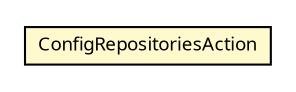 #!/usr/local/bin/dot
#
# Class diagram 
# Generated by UMLGraph version R5_6 (http://www.umlgraph.org/)
#

digraph G {
	edge [fontname="Trebuchet MS",fontsize=10,labelfontname="Trebuchet MS",labelfontsize=10];
	node [fontname="Trebuchet MS",fontsize=10,shape=plaintext];
	nodesep=0.25;
	ranksep=0.5;
	// se.cambio.cds.gdl.editor.view.menubar.ConfigRepositoriesAction
	c117552 [label=<<table title="se.cambio.cds.gdl.editor.view.menubar.ConfigRepositoriesAction" border="0" cellborder="1" cellspacing="0" cellpadding="2" port="p" bgcolor="lemonChiffon" href="./ConfigRepositoriesAction.html">
		<tr><td><table border="0" cellspacing="0" cellpadding="1">
<tr><td align="center" balign="center"><font face="Trebuchet MS"> ConfigRepositoriesAction </font></td></tr>
		</table></td></tr>
		</table>>, URL="./ConfigRepositoriesAction.html", fontname="Trebuchet MS", fontcolor="black", fontsize=9.0];
}


